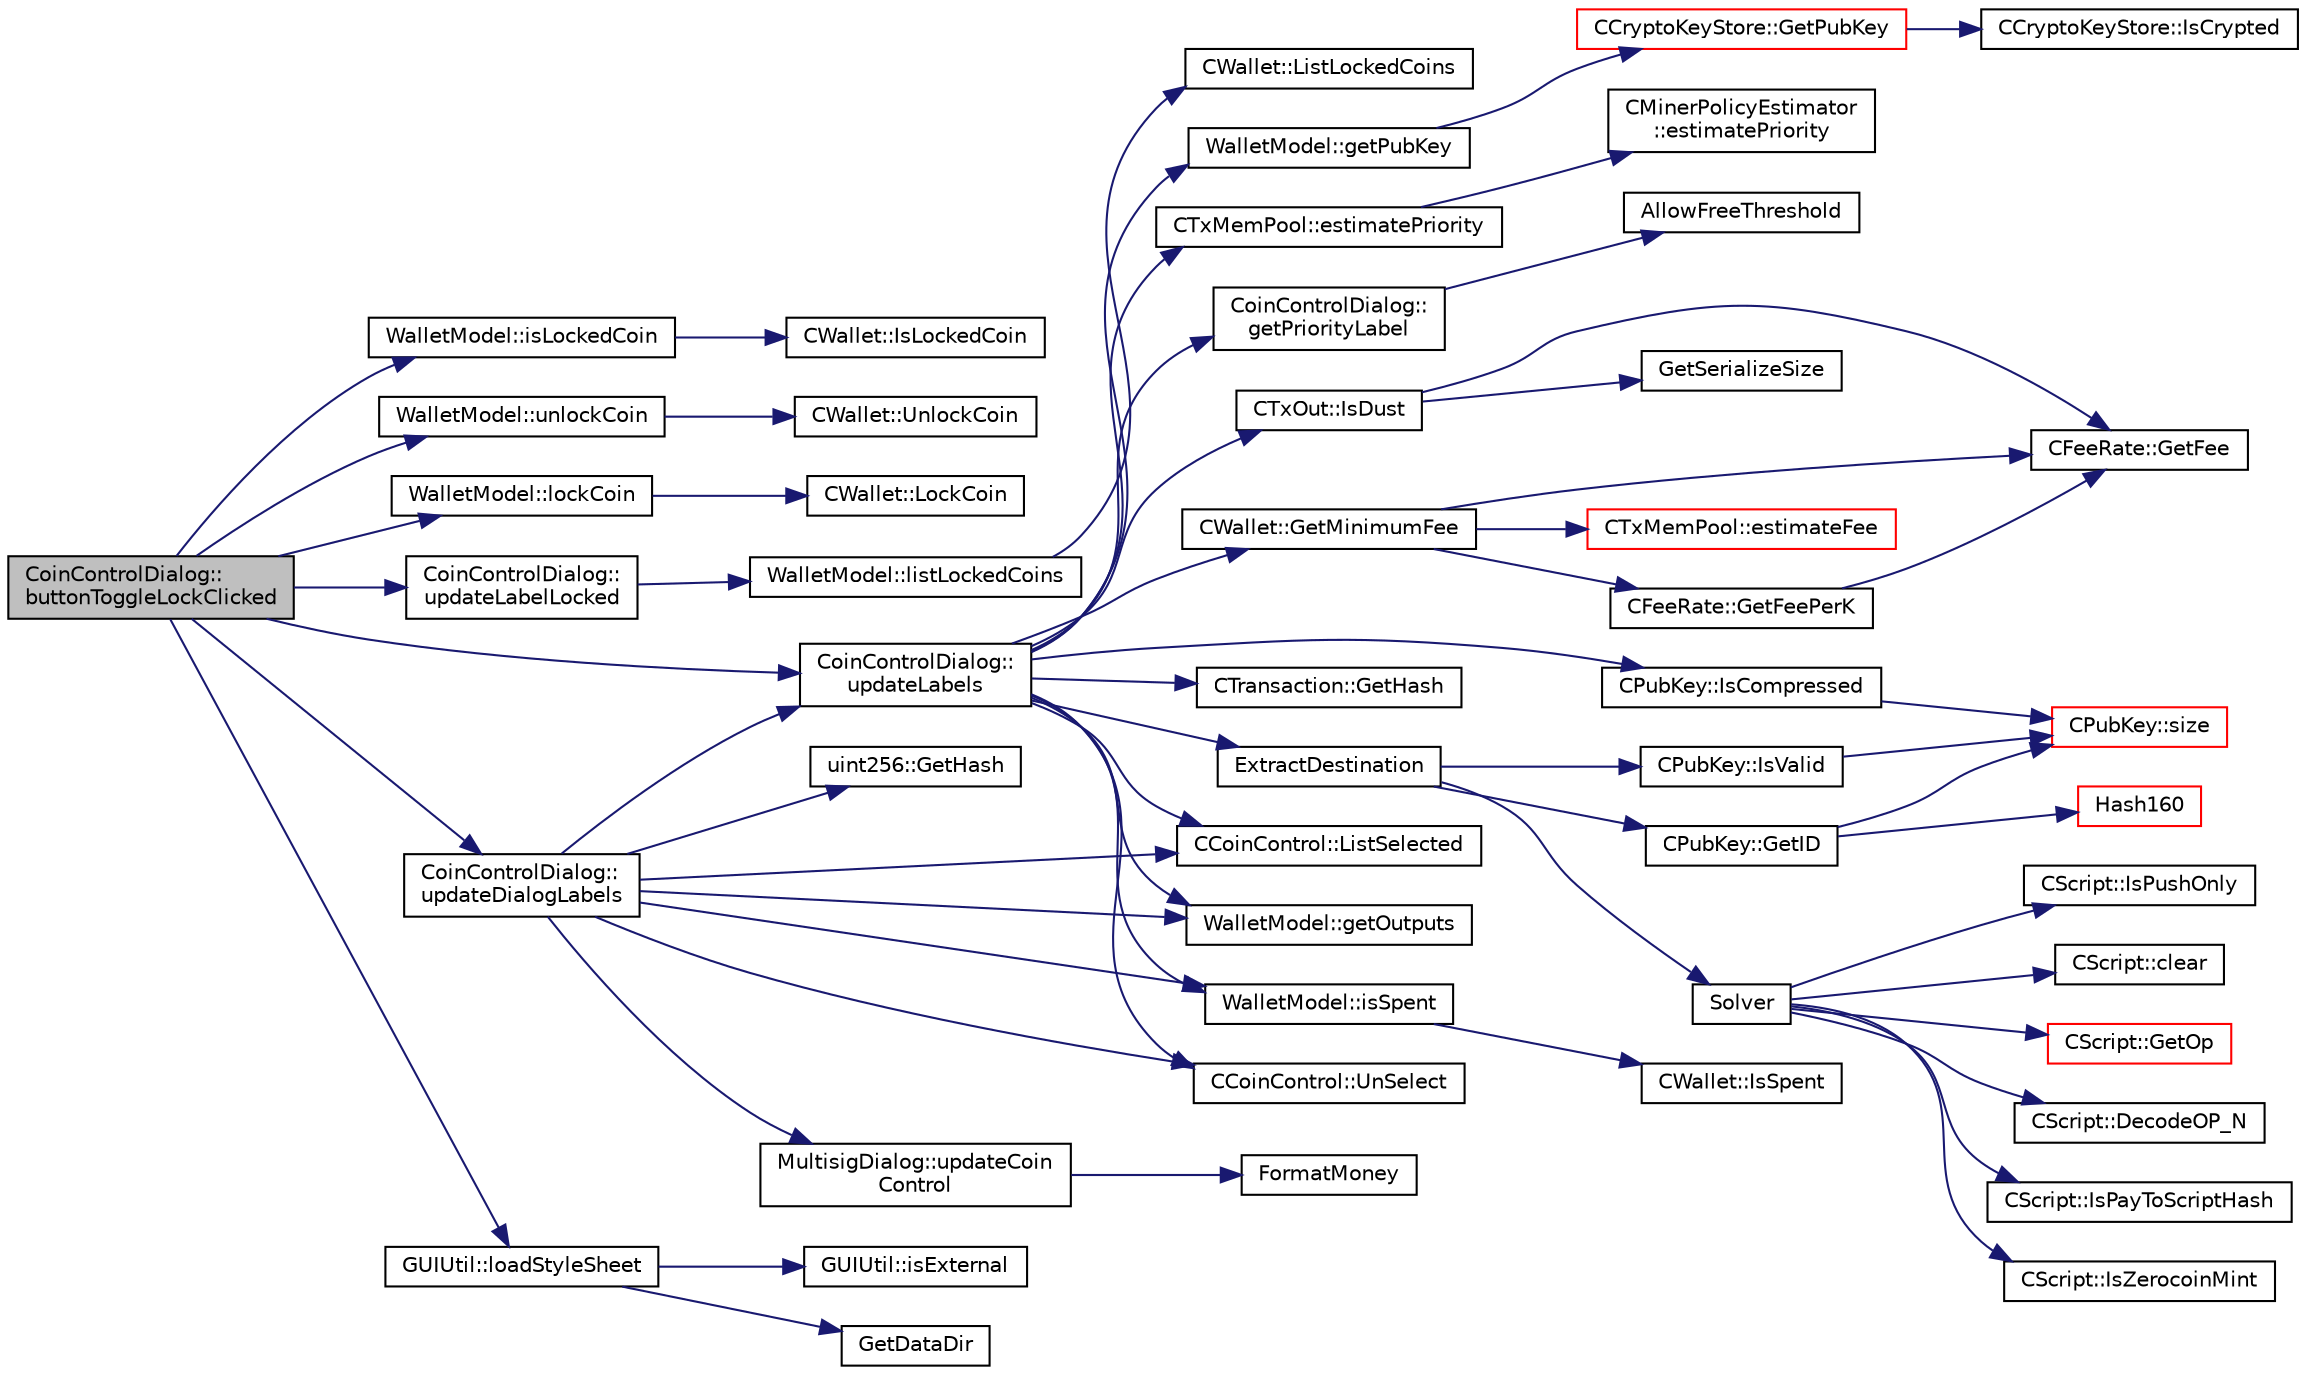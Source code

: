 digraph "CoinControlDialog::buttonToggleLockClicked"
{
  edge [fontname="Helvetica",fontsize="10",labelfontname="Helvetica",labelfontsize="10"];
  node [fontname="Helvetica",fontsize="10",shape=record];
  rankdir="LR";
  Node209 [label="CoinControlDialog::\lbuttonToggleLockClicked",height=0.2,width=0.4,color="black", fillcolor="grey75", style="filled", fontcolor="black"];
  Node209 -> Node210 [color="midnightblue",fontsize="10",style="solid",fontname="Helvetica"];
  Node210 [label="WalletModel::isLockedCoin",height=0.2,width=0.4,color="black", fillcolor="white", style="filled",URL="$class_wallet_model.html#abeea7ae42ec38ace2786b2e3d340f5a2"];
  Node210 -> Node211 [color="midnightblue",fontsize="10",style="solid",fontname="Helvetica"];
  Node211 [label="CWallet::IsLockedCoin",height=0.2,width=0.4,color="black", fillcolor="white", style="filled",URL="$group___actions.html#ga58abc6e61537f10bfb9429587ed29074"];
  Node209 -> Node212 [color="midnightblue",fontsize="10",style="solid",fontname="Helvetica"];
  Node212 [label="WalletModel::unlockCoin",height=0.2,width=0.4,color="black", fillcolor="white", style="filled",URL="$class_wallet_model.html#a0a5514bd400327df0f7d63341d8fabf4"];
  Node212 -> Node213 [color="midnightblue",fontsize="10",style="solid",fontname="Helvetica"];
  Node213 [label="CWallet::UnlockCoin",height=0.2,width=0.4,color="black", fillcolor="white", style="filled",URL="$group___actions.html#gabd60f5b890e2c62c05c6a2de6322197f"];
  Node209 -> Node214 [color="midnightblue",fontsize="10",style="solid",fontname="Helvetica"];
  Node214 [label="WalletModel::lockCoin",height=0.2,width=0.4,color="black", fillcolor="white", style="filled",URL="$class_wallet_model.html#a9bb6c954dc3cf27e25ced65375fa02f0"];
  Node214 -> Node215 [color="midnightblue",fontsize="10",style="solid",fontname="Helvetica"];
  Node215 [label="CWallet::LockCoin",height=0.2,width=0.4,color="black", fillcolor="white", style="filled",URL="$group___actions.html#ga2be3aa26d84c79bdcabb41c6b3fe0e0f"];
  Node209 -> Node216 [color="midnightblue",fontsize="10",style="solid",fontname="Helvetica"];
  Node216 [label="CoinControlDialog::\lupdateLabelLocked",height=0.2,width=0.4,color="black", fillcolor="white", style="filled",URL="$class_coin_control_dialog.html#acedbd41abf3490c556afbebde2ba6b49"];
  Node216 -> Node217 [color="midnightblue",fontsize="10",style="solid",fontname="Helvetica"];
  Node217 [label="WalletModel::listLockedCoins",height=0.2,width=0.4,color="black", fillcolor="white", style="filled",URL="$class_wallet_model.html#a367977352d1ef183ec2cb6b508a85bc2"];
  Node217 -> Node218 [color="midnightblue",fontsize="10",style="solid",fontname="Helvetica"];
  Node218 [label="CWallet::ListLockedCoins",height=0.2,width=0.4,color="black", fillcolor="white", style="filled",URL="$group___actions.html#ga41f4c77a0843692388f8b11d5fb88042"];
  Node209 -> Node219 [color="midnightblue",fontsize="10",style="solid",fontname="Helvetica"];
  Node219 [label="CoinControlDialog::\lupdateLabels",height=0.2,width=0.4,color="black", fillcolor="white", style="filled",URL="$class_coin_control_dialog.html#a4fc60e89b097952ff22dc0f9c58c87d9"];
  Node219 -> Node220 [color="midnightblue",fontsize="10",style="solid",fontname="Helvetica"];
  Node220 [label="CTxOut::IsDust",height=0.2,width=0.4,color="black", fillcolor="white", style="filled",URL="$class_c_tx_out.html#ad4440670c7b3a59b46fa44f2f032ded8"];
  Node220 -> Node221 [color="midnightblue",fontsize="10",style="solid",fontname="Helvetica"];
  Node221 [label="GetSerializeSize",height=0.2,width=0.4,color="black", fillcolor="white", style="filled",URL="$serialize_8h.html#a48239e478ae730373d1984fe304ca025"];
  Node220 -> Node222 [color="midnightblue",fontsize="10",style="solid",fontname="Helvetica"];
  Node222 [label="CFeeRate::GetFee",height=0.2,width=0.4,color="black", fillcolor="white", style="filled",URL="$class_c_fee_rate.html#a6a3aef64120ef51ac921318282404b0e"];
  Node219 -> Node223 [color="midnightblue",fontsize="10",style="solid",fontname="Helvetica"];
  Node223 [label="CCoinControl::ListSelected",height=0.2,width=0.4,color="black", fillcolor="white", style="filled",URL="$class_c_coin_control.html#a176b3a32b5f623fe25b8e61ca561422e"];
  Node219 -> Node224 [color="midnightblue",fontsize="10",style="solid",fontname="Helvetica"];
  Node224 [label="WalletModel::getOutputs",height=0.2,width=0.4,color="black", fillcolor="white", style="filled",URL="$class_wallet_model.html#a5237ea4d9724807a05e2944e5ce6f181"];
  Node219 -> Node225 [color="midnightblue",fontsize="10",style="solid",fontname="Helvetica"];
  Node225 [label="CTransaction::GetHash",height=0.2,width=0.4,color="black", fillcolor="white", style="filled",URL="$class_c_transaction.html#a7efd1379de830341417c0bfa23a149aa"];
  Node219 -> Node226 [color="midnightblue",fontsize="10",style="solid",fontname="Helvetica"];
  Node226 [label="WalletModel::isSpent",height=0.2,width=0.4,color="black", fillcolor="white", style="filled",URL="$class_wallet_model.html#acb24dd4388e6daef526667fb365a57b1"];
  Node226 -> Node227 [color="midnightblue",fontsize="10",style="solid",fontname="Helvetica"];
  Node227 [label="CWallet::IsSpent",height=0.2,width=0.4,color="black", fillcolor="white", style="filled",URL="$group__map_wallet.html#ga6adcf1c224ed3c3fe4b0b19f6fca75d8",tooltip="Outpoint is spent if any non-conflicted transaction spends it: "];
  Node219 -> Node228 [color="midnightblue",fontsize="10",style="solid",fontname="Helvetica"];
  Node228 [label="CCoinControl::UnSelect",height=0.2,width=0.4,color="black", fillcolor="white", style="filled",URL="$class_c_coin_control.html#a7f9b8135840df5907bc49a4c5cb19ba4"];
  Node219 -> Node229 [color="midnightblue",fontsize="10",style="solid",fontname="Helvetica"];
  Node229 [label="ExtractDestination",height=0.2,width=0.4,color="black", fillcolor="white", style="filled",URL="$standard_8cpp.html#a951f7e601746ae076afdf3169ecca2fc"];
  Node229 -> Node230 [color="midnightblue",fontsize="10",style="solid",fontname="Helvetica"];
  Node230 [label="Solver",height=0.2,width=0.4,color="black", fillcolor="white", style="filled",URL="$standard_8cpp.html#a6ee6be50bff44464e905680c6fcee6dc",tooltip="Return public keys or hashes from scriptPubKey, for &#39;standard&#39; transaction types. ..."];
  Node230 -> Node231 [color="midnightblue",fontsize="10",style="solid",fontname="Helvetica"];
  Node231 [label="CScript::IsPayToScriptHash",height=0.2,width=0.4,color="black", fillcolor="white", style="filled",URL="$class_c_script.html#a0c3729c606d318923dc06f95d85a0971"];
  Node230 -> Node232 [color="midnightblue",fontsize="10",style="solid",fontname="Helvetica"];
  Node232 [label="CScript::IsZerocoinMint",height=0.2,width=0.4,color="black", fillcolor="white", style="filled",URL="$class_c_script.html#aadeaf93bd9c00abc9e20d082051adac8"];
  Node230 -> Node233 [color="midnightblue",fontsize="10",style="solid",fontname="Helvetica"];
  Node233 [label="CScript::IsPushOnly",height=0.2,width=0.4,color="black", fillcolor="white", style="filled",URL="$class_c_script.html#a090905f875fa5a40e616b319de8e973f",tooltip="Called by IsStandardTx and P2SH/BIP62 VerifyScript (which makes it consensus-critical). "];
  Node230 -> Node234 [color="midnightblue",fontsize="10",style="solid",fontname="Helvetica"];
  Node234 [label="CScript::clear",height=0.2,width=0.4,color="black", fillcolor="white", style="filled",URL="$class_c_script.html#a7b2baf842621f07c4939408acf63377c"];
  Node230 -> Node235 [color="midnightblue",fontsize="10",style="solid",fontname="Helvetica"];
  Node235 [label="CScript::GetOp",height=0.2,width=0.4,color="red", fillcolor="white", style="filled",URL="$class_c_script.html#a94635ed93d8d244ec3acfa83f9ecfe5f"];
  Node230 -> Node239 [color="midnightblue",fontsize="10",style="solid",fontname="Helvetica"];
  Node239 [label="CScript::DecodeOP_N",height=0.2,width=0.4,color="black", fillcolor="white", style="filled",URL="$class_c_script.html#a7f975fca06b3e9a17da8ba23c7647e2e",tooltip="Encode/decode small integers: "];
  Node229 -> Node240 [color="midnightblue",fontsize="10",style="solid",fontname="Helvetica"];
  Node240 [label="CPubKey::IsValid",height=0.2,width=0.4,color="black", fillcolor="white", style="filled",URL="$class_c_pub_key.html#a4fa94293cf8577fd039b9a133f6c7f30"];
  Node240 -> Node241 [color="midnightblue",fontsize="10",style="solid",fontname="Helvetica"];
  Node241 [label="CPubKey::size",height=0.2,width=0.4,color="red", fillcolor="white", style="filled",URL="$class_c_pub_key.html#a6bb28fcf0a5f799c69f5b7269363b309",tooltip="Simple read-only vector-like interface to the pubkey data. "];
  Node229 -> Node243 [color="midnightblue",fontsize="10",style="solid",fontname="Helvetica"];
  Node243 [label="CPubKey::GetID",height=0.2,width=0.4,color="black", fillcolor="white", style="filled",URL="$class_c_pub_key.html#a2675f7e6f72eff68e7a5227289feb021",tooltip="Get the KeyID of this public key (hash of its serialization) "];
  Node243 -> Node244 [color="midnightblue",fontsize="10",style="solid",fontname="Helvetica"];
  Node244 [label="Hash160",height=0.2,width=0.4,color="red", fillcolor="white", style="filled",URL="$hash_8h.html#a4490f70ddae16e9e48460a0416a48a6b",tooltip="Compute the 160-bit hash an object. "];
  Node243 -> Node241 [color="midnightblue",fontsize="10",style="solid",fontname="Helvetica"];
  Node219 -> Node250 [color="midnightblue",fontsize="10",style="solid",fontname="Helvetica"];
  Node250 [label="WalletModel::getPubKey",height=0.2,width=0.4,color="black", fillcolor="white", style="filled",URL="$class_wallet_model.html#abe0b4462654768f301d1f758f7907ca2"];
  Node250 -> Node251 [color="midnightblue",fontsize="10",style="solid",fontname="Helvetica"];
  Node251 [label="CCryptoKeyStore::GetPubKey",height=0.2,width=0.4,color="red", fillcolor="white", style="filled",URL="$class_c_crypto_key_store.html#a20b474adfe6900bb36cd4fd6f9c31380"];
  Node251 -> Node252 [color="midnightblue",fontsize="10",style="solid",fontname="Helvetica"];
  Node252 [label="CCryptoKeyStore::IsCrypted",height=0.2,width=0.4,color="black", fillcolor="white", style="filled",URL="$class_c_crypto_key_store.html#acc8fed44366c98fb481333ca6e867088"];
  Node219 -> Node259 [color="midnightblue",fontsize="10",style="solid",fontname="Helvetica"];
  Node259 [label="CPubKey::IsCompressed",height=0.2,width=0.4,color="black", fillcolor="white", style="filled",URL="$class_c_pub_key.html#a25f8b70340ad20ddab0f80ec4cee9396",tooltip="Check whether this is a compressed public key. "];
  Node259 -> Node241 [color="midnightblue",fontsize="10",style="solid",fontname="Helvetica"];
  Node219 -> Node260 [color="midnightblue",fontsize="10",style="solid",fontname="Helvetica"];
  Node260 [label="CTxMemPool::estimatePriority",height=0.2,width=0.4,color="black", fillcolor="white", style="filled",URL="$class_c_tx_mem_pool.html#a225378304025c093d2dc5fcb754ade3b",tooltip="Estimate priority needed to get into the next nBlocks. "];
  Node260 -> Node261 [color="midnightblue",fontsize="10",style="solid",fontname="Helvetica"];
  Node261 [label="CMinerPolicyEstimator\l::estimatePriority",height=0.2,width=0.4,color="black", fillcolor="white", style="filled",URL="$class_c_miner_policy_estimator.html#ae9bb4813622680e6e3b48ea8c0ce41b6"];
  Node219 -> Node262 [color="midnightblue",fontsize="10",style="solid",fontname="Helvetica"];
  Node262 [label="CoinControlDialog::\lgetPriorityLabel",height=0.2,width=0.4,color="black", fillcolor="white", style="filled",URL="$class_coin_control_dialog.html#a82c553c068d383edb52e2c239642d8e4"];
  Node262 -> Node263 [color="midnightblue",fontsize="10",style="solid",fontname="Helvetica"];
  Node263 [label="AllowFreeThreshold",height=0.2,width=0.4,color="black", fillcolor="white", style="filled",URL="$txmempool_8h.html#a51bd4734f99121bdc24323fd5aebacc3"];
  Node219 -> Node264 [color="midnightblue",fontsize="10",style="solid",fontname="Helvetica"];
  Node264 [label="CWallet::GetMinimumFee",height=0.2,width=0.4,color="black", fillcolor="white", style="filled",URL="$group___actions.html#ga64a76474added26d9fbf904b5dd978a8"];
  Node264 -> Node222 [color="midnightblue",fontsize="10",style="solid",fontname="Helvetica"];
  Node264 -> Node265 [color="midnightblue",fontsize="10",style="solid",fontname="Helvetica"];
  Node265 [label="CFeeRate::GetFeePerK",height=0.2,width=0.4,color="black", fillcolor="white", style="filled",URL="$class_c_fee_rate.html#ac772be79983433d442d6b871d2fb6e11"];
  Node265 -> Node222 [color="midnightblue",fontsize="10",style="solid",fontname="Helvetica"];
  Node264 -> Node266 [color="midnightblue",fontsize="10",style="solid",fontname="Helvetica"];
  Node266 [label="CTxMemPool::estimateFee",height=0.2,width=0.4,color="red", fillcolor="white", style="filled",URL="$class_c_tx_mem_pool.html#a32dd66c128330aed86865c8a61857c6c",tooltip="Estimate fee rate needed to get into the next nBlocks. "];
  Node209 -> Node268 [color="midnightblue",fontsize="10",style="solid",fontname="Helvetica"];
  Node268 [label="CoinControlDialog::\lupdateDialogLabels",height=0.2,width=0.4,color="black", fillcolor="white", style="filled",URL="$class_coin_control_dialog.html#ae0162e01893a3c85aeeee743c1cb1084"];
  Node268 -> Node219 [color="midnightblue",fontsize="10",style="solid",fontname="Helvetica"];
  Node268 -> Node223 [color="midnightblue",fontsize="10",style="solid",fontname="Helvetica"];
  Node268 -> Node224 [color="midnightblue",fontsize="10",style="solid",fontname="Helvetica"];
  Node268 -> Node269 [color="midnightblue",fontsize="10",style="solid",fontname="Helvetica"];
  Node269 [label="uint256::GetHash",height=0.2,width=0.4,color="black", fillcolor="white", style="filled",URL="$classuint256.html#a6dfa79998c7cb7def7a6c7c0a6915c58"];
  Node268 -> Node226 [color="midnightblue",fontsize="10",style="solid",fontname="Helvetica"];
  Node268 -> Node228 [color="midnightblue",fontsize="10",style="solid",fontname="Helvetica"];
  Node268 -> Node270 [color="midnightblue",fontsize="10",style="solid",fontname="Helvetica"];
  Node270 [label="MultisigDialog::updateCoin\lControl",height=0.2,width=0.4,color="black", fillcolor="white", style="filled",URL="$class_multisig_dialog.html#ad0e2804a0a618393be5ea6b4752052e2"];
  Node270 -> Node271 [color="midnightblue",fontsize="10",style="solid",fontname="Helvetica"];
  Node271 [label="FormatMoney",height=0.2,width=0.4,color="black", fillcolor="white", style="filled",URL="$utilmoneystr_8cpp.html#ae7d875b4dae822af22b8b8be68f35417",tooltip="Money parsing/formatting utilities. "];
  Node209 -> Node272 [color="midnightblue",fontsize="10",style="solid",fontname="Helvetica"];
  Node272 [label="GUIUtil::loadStyleSheet",height=0.2,width=0.4,color="black", fillcolor="white", style="filled",URL="$namespace_g_u_i_util.html#a2e749681627868ac0f70c0c8aa1dcb32",tooltip="Load global CSS theme. "];
  Node272 -> Node273 [color="midnightblue",fontsize="10",style="solid",fontname="Helvetica"];
  Node273 [label="GUIUtil::isExternal",height=0.2,width=0.4,color="black", fillcolor="white", style="filled",URL="$namespace_g_u_i_util.html#a2e5ef5c3c42eeecfc616aeae7cba0488",tooltip="Check whether a theme is not build-in. "];
  Node272 -> Node274 [color="midnightblue",fontsize="10",style="solid",fontname="Helvetica"];
  Node274 [label="GetDataDir",height=0.2,width=0.4,color="black", fillcolor="white", style="filled",URL="$util_8cpp.html#ab83866a054745d4b30a3948a1b44beba"];
}
